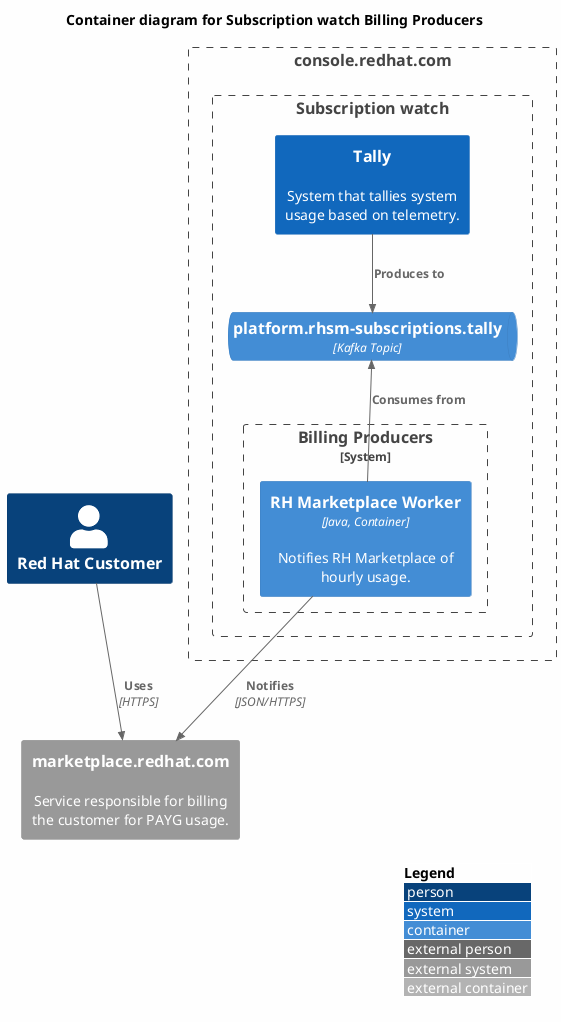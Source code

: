 @startuml
!include <C4/C4_Container>

' see https://forum.plantuml.net/8356/white-backgrounds-are-rendered-transparent-in-svg
skinparam backgroundColor #FEFEFE

LAYOUT_WITH_LEGEND()

title Container diagram for Subscription watch Billing Producers

Person(customer, "Red Hat Customer")

Boundary(crc, console.redhat.com) {
  Boundary(swatch, "Subscription watch") {
    System(tally, "Tally", "System that tallies system usage based on telemetry.")
    ContainerQueue(tally_summaries, "platform.rhsm-subscriptions.tally", "Kafka Topic")
    System_Boundary(billing_producers, "Billing Producers") {
      Container(rh_marketplace_worker, "RH Marketplace Worker", "Java, Container", "Notifies RH Marketplace of hourly usage.")
    }
  }
}

System_Ext(rh_marketplace, "marketplace.redhat.com", "Service responsible for billing the customer for PAYG usage.")

' tally process
Rel(tally, tally_summaries, "Produces to")

' RH marketplace notification
Rel_Back(tally_summaries, rh_marketplace_worker, "Consumes from")
Rel(rh_marketplace_worker, rh_marketplace, "Notifies", "JSON/HTTPS")

Rel(customer, rh_marketplace, "Uses", "HTTPS")
@enduml
